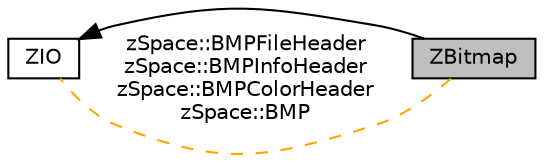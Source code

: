 digraph "ZBitmap"
{
  edge [fontname="Helvetica",fontsize="10",labelfontname="Helvetica",labelfontsize="10"];
  node [fontname="Helvetica",fontsize="10",shape=box];
  rankdir=LR;
  Node1 [label="ZIO",height=0.2,width=0.4,color="black", fillcolor="white", style="filled",URL="$group__z_i_o.html",tooltip="The data transfer classes and utility methods of the library."];
  Node0 [label="ZBitmap",height=0.2,width=0.4,color="black", fillcolor="grey75", style="filled", fontcolor="black",tooltip="Collection of bitmap related structs."];
  Node1->Node0 [shape=plaintext, dir="back", style="solid"];
  Node0->Node1 [shape=plaintext, label="zSpace::BMPFileHeader\nzSpace::BMPInfoHeader\nzSpace::BMPColorHeader\nzSpace::BMP", color="orange", dir="none", style="dashed"];
}
